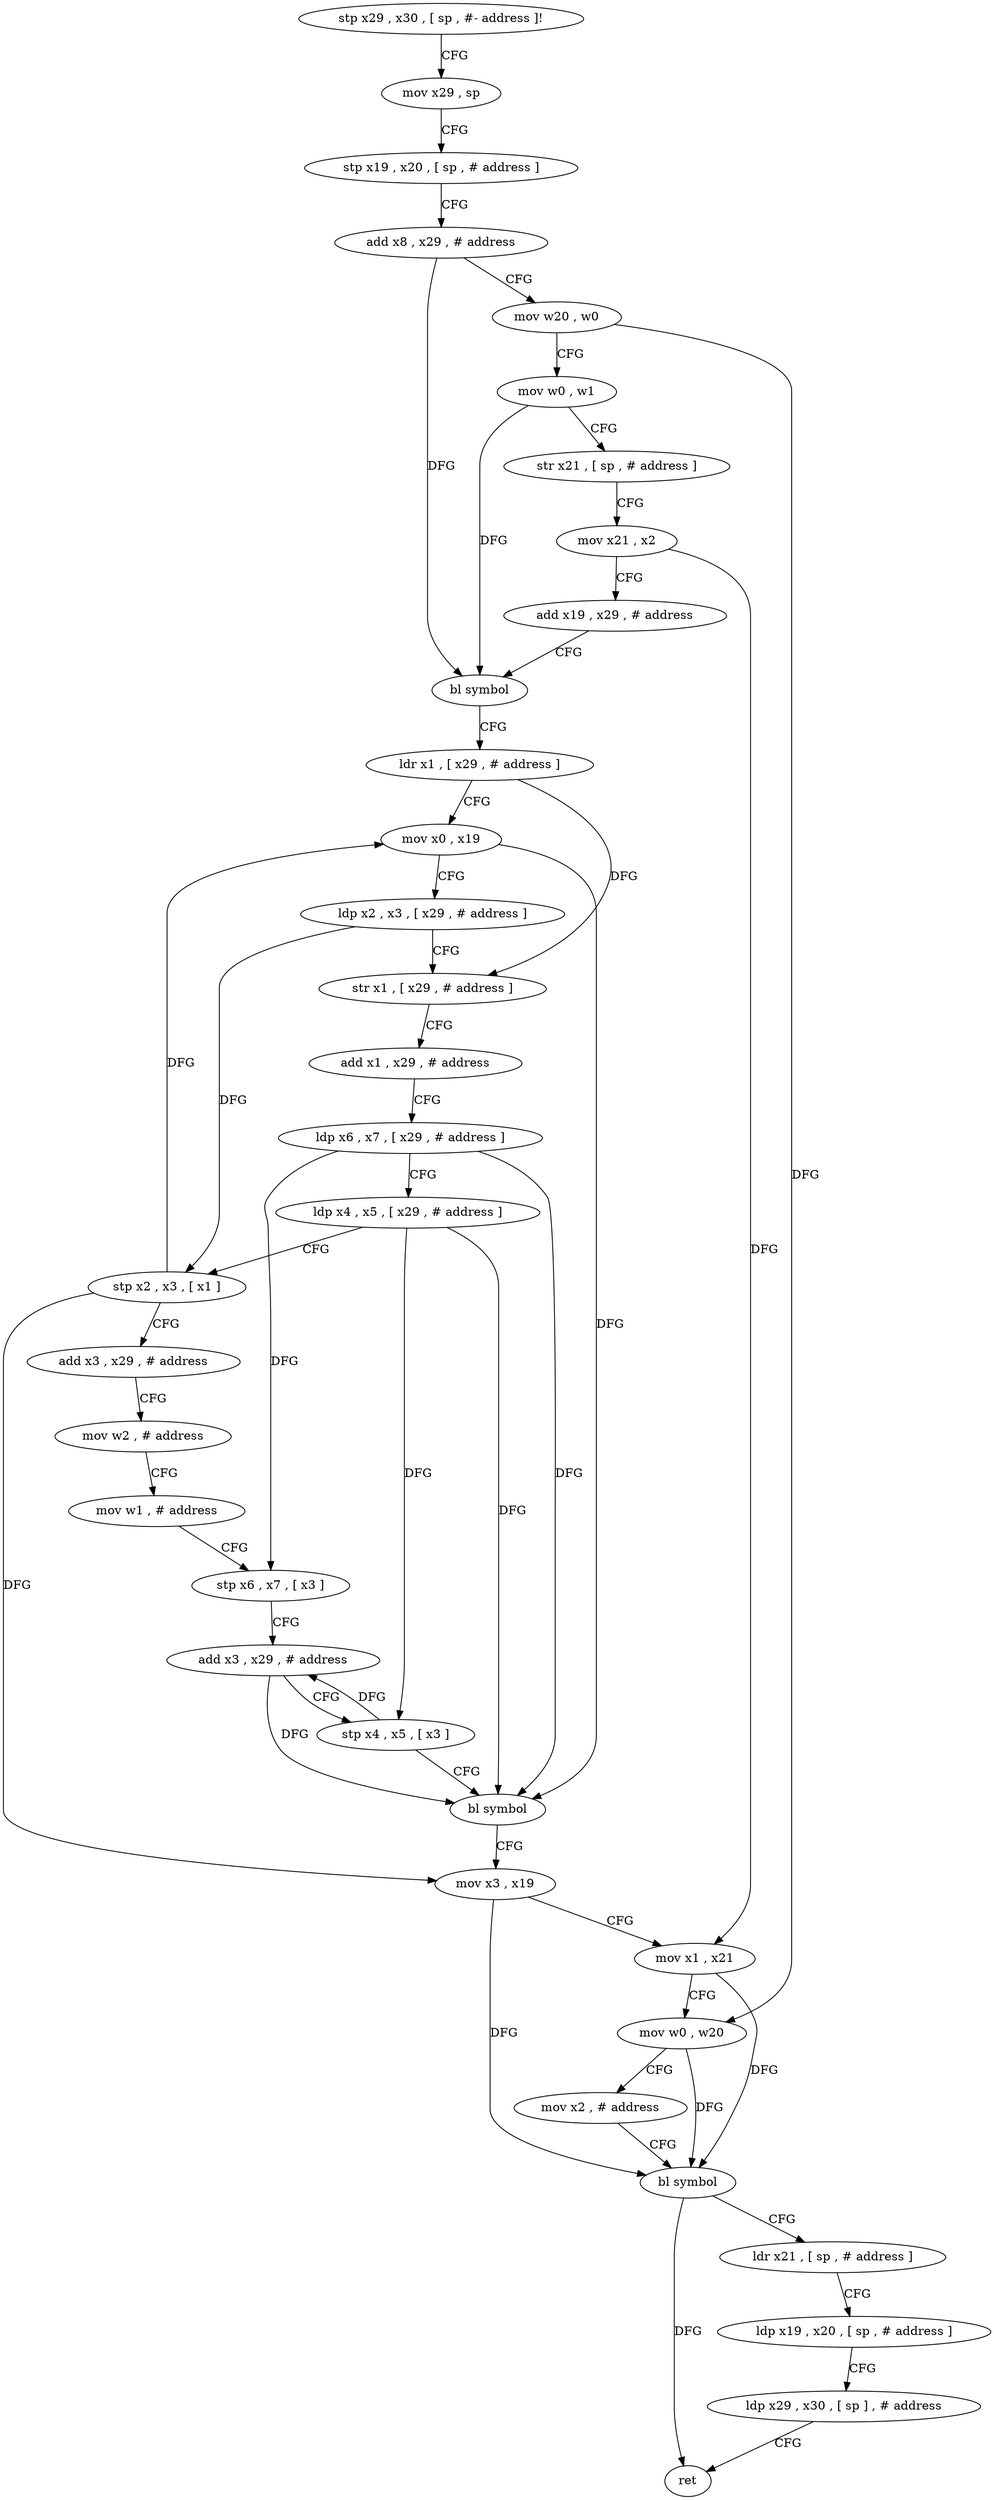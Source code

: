 digraph "func" {
"205304" [label = "stp x29 , x30 , [ sp , #- address ]!" ]
"205308" [label = "mov x29 , sp" ]
"205312" [label = "stp x19 , x20 , [ sp , # address ]" ]
"205316" [label = "add x8 , x29 , # address" ]
"205320" [label = "mov w20 , w0" ]
"205324" [label = "mov w0 , w1" ]
"205328" [label = "str x21 , [ sp , # address ]" ]
"205332" [label = "mov x21 , x2" ]
"205336" [label = "add x19 , x29 , # address" ]
"205340" [label = "bl symbol" ]
"205344" [label = "ldr x1 , [ x29 , # address ]" ]
"205348" [label = "mov x0 , x19" ]
"205352" [label = "ldp x2 , x3 , [ x29 , # address ]" ]
"205356" [label = "str x1 , [ x29 , # address ]" ]
"205360" [label = "add x1 , x29 , # address" ]
"205364" [label = "ldp x6 , x7 , [ x29 , # address ]" ]
"205368" [label = "ldp x4 , x5 , [ x29 , # address ]" ]
"205372" [label = "stp x2 , x3 , [ x1 ]" ]
"205376" [label = "add x3 , x29 , # address" ]
"205380" [label = "mov w2 , # address" ]
"205384" [label = "mov w1 , # address" ]
"205388" [label = "stp x6 , x7 , [ x3 ]" ]
"205392" [label = "add x3 , x29 , # address" ]
"205396" [label = "stp x4 , x5 , [ x3 ]" ]
"205400" [label = "bl symbol" ]
"205404" [label = "mov x3 , x19" ]
"205408" [label = "mov x1 , x21" ]
"205412" [label = "mov w0 , w20" ]
"205416" [label = "mov x2 , # address" ]
"205420" [label = "bl symbol" ]
"205424" [label = "ldr x21 , [ sp , # address ]" ]
"205428" [label = "ldp x19 , x20 , [ sp , # address ]" ]
"205432" [label = "ldp x29 , x30 , [ sp ] , # address" ]
"205436" [label = "ret" ]
"205304" -> "205308" [ label = "CFG" ]
"205308" -> "205312" [ label = "CFG" ]
"205312" -> "205316" [ label = "CFG" ]
"205316" -> "205320" [ label = "CFG" ]
"205316" -> "205340" [ label = "DFG" ]
"205320" -> "205324" [ label = "CFG" ]
"205320" -> "205412" [ label = "DFG" ]
"205324" -> "205328" [ label = "CFG" ]
"205324" -> "205340" [ label = "DFG" ]
"205328" -> "205332" [ label = "CFG" ]
"205332" -> "205336" [ label = "CFG" ]
"205332" -> "205408" [ label = "DFG" ]
"205336" -> "205340" [ label = "CFG" ]
"205340" -> "205344" [ label = "CFG" ]
"205344" -> "205348" [ label = "CFG" ]
"205344" -> "205356" [ label = "DFG" ]
"205348" -> "205352" [ label = "CFG" ]
"205348" -> "205400" [ label = "DFG" ]
"205352" -> "205356" [ label = "CFG" ]
"205352" -> "205372" [ label = "DFG" ]
"205356" -> "205360" [ label = "CFG" ]
"205360" -> "205364" [ label = "CFG" ]
"205364" -> "205368" [ label = "CFG" ]
"205364" -> "205388" [ label = "DFG" ]
"205364" -> "205400" [ label = "DFG" ]
"205368" -> "205372" [ label = "CFG" ]
"205368" -> "205396" [ label = "DFG" ]
"205368" -> "205400" [ label = "DFG" ]
"205372" -> "205376" [ label = "CFG" ]
"205372" -> "205348" [ label = "DFG" ]
"205372" -> "205404" [ label = "DFG" ]
"205376" -> "205380" [ label = "CFG" ]
"205380" -> "205384" [ label = "CFG" ]
"205384" -> "205388" [ label = "CFG" ]
"205388" -> "205392" [ label = "CFG" ]
"205392" -> "205396" [ label = "CFG" ]
"205392" -> "205400" [ label = "DFG" ]
"205396" -> "205400" [ label = "CFG" ]
"205396" -> "205392" [ label = "DFG" ]
"205400" -> "205404" [ label = "CFG" ]
"205404" -> "205408" [ label = "CFG" ]
"205404" -> "205420" [ label = "DFG" ]
"205408" -> "205412" [ label = "CFG" ]
"205408" -> "205420" [ label = "DFG" ]
"205412" -> "205416" [ label = "CFG" ]
"205412" -> "205420" [ label = "DFG" ]
"205416" -> "205420" [ label = "CFG" ]
"205420" -> "205424" [ label = "CFG" ]
"205420" -> "205436" [ label = "DFG" ]
"205424" -> "205428" [ label = "CFG" ]
"205428" -> "205432" [ label = "CFG" ]
"205432" -> "205436" [ label = "CFG" ]
}
